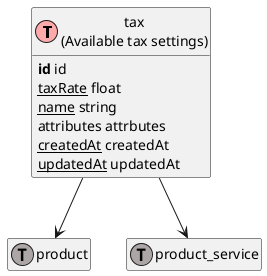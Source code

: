 @startuml
' uncomment the line below if you're using computer with a retina display
' skinparam dpi 300
!define Table(name,desc) class name as "desc" << (T,#FFAAAA) >>
!define ForeignTable(name,desc) class name as "desc" << (T,#ada6a6) >>
!define TranslationTable(name,desc) class name as "desc" << (I,#4286f4) >>
' we use bold for primary key
' green color for unique
' and underscore for not_null
!define primary_key(x) <b>x</b>
!define unique(x) <color:green>x</color>
!define not_null(x) <u>x</u>
' other tags available:
' <i></i>
' <back:COLOR></color>, where color is a color name or html color code
' (#FFAACC)
' see: http://plantuml.com/classes.html#More
hide methods
hide stereotypes
hide empty members
skinparam backgroundColor #FFFFFF

' entities

Table(ShopwareCoreSystemTaxTaxDefinition, "tax\n(Available tax settings)") {
   primary_key(id) id
   not_null(taxRate) float
   not_null(name) string
   attributes attrbutes
   not_null(createdAt) createdAt
   not_null(updatedAt) updatedAt
}
ForeignTable(ShopwareCoreContentProductProductDefinition, "product") {
}
ForeignTable(ShopwareCoreContentProductAggregateProductServiceProductServiceDefinition, "product_service") {
}

' relationshipd

ShopwareCoreSystemTaxTaxDefinition --> ShopwareCoreContentProductProductDefinition
ShopwareCoreSystemTaxTaxDefinition --> ShopwareCoreContentProductAggregateProductServiceProductServiceDefinition
@enduml
